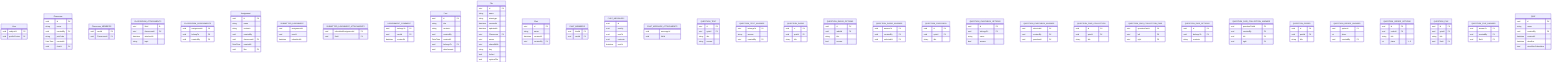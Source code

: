 erDiagram

        User {
            uuid subjectId PK
            uuid profilePicture FK
        }
  

        %% 
        %% CLASSROOM
        %% 
        Classroom {
            uuid id PK
            string name
            uuid createdBy FK
            string joinCode
            DateTime createdAt
            uuid chatId FK
        }

        
        Classroom_MEMBERS {
            uuid userId PK
            uuid ClassroomId FK
        }
        CLASSROOM_ATTACHMENTS {
            uuid fileId fk
            uuid classroomId FK
            datetime attachedAt
            %% topic?
            string topic
        }
        CLASSROOM_ASSIGNMENTS {
            uuid assignmentId FK
            uuid belongTo FK
            uuid createdBy FK
        }



        %% 
        %% ASSIGNMENT
        %% 
        Assignment {
            uuid id PK
            string name
            string contents
            uuid createdBy
            uuid classroomId FK
            DateTime createdAt
            uuid files FK
        }

        SUBMITTED_ASIGNMENT {
            uuid assignmentId
            uuid userId
            datetime submittedAt
        }
        SUBMITTED_ASIGNMENT_ATTACHMENTS {
            uuid submittedAssignmentId FK
            uuid fileId FK
        }

        %% A table that contains all the comments made under an assignment these are public to everyone
        ASSIGNMENT_COMMENT {
            uuid belongsTo FK
            uuid userId FK
            datetime createdAt

        }

        Post {
            uuid id PK
            string title
            %% markdown contents
            string contents
            uuid createdBy
            DateTime createdAt
            %% which classroom does the post belong to
            uuid belongsTo FK
            uuid attachments
        }


        %% 
        %% FILE
        %% 
        File {
            uuid id PK
            string name
            string mimetype
            datetime createdAt
            datetime updatedAt
            uuid Classroom FK
            uuid owner
            uuid sharedWith
            string key
            %% if user attaches it to a quiz or assignment the system locks the file so it cannot be edited after submission
            bool locked 
            bool systemFile
        }

        %% 
        %% CHAT
        %% 
        Chat {
            uuid id PK
            string name
            datetime createdAt
            uuid createdBy FK
        }

        CHAT_MEMBERS {
            uuid chatId FK
            uuid userId FK
        }

        CHAT_MESSAGES {
            uuid id
            uuid sentBy
            uuid sentTo
            uuid contents
            datetime sentAt
        }

        CHAT_MESSAGE_ATTACHMENTS {
            uuid messageId
            uuid fileId

        }


        %% 
        %% QUESTIONS/QUIZ
        %% 
        QUESTION_TEXT {
            uuid id PK
            uuid quizId FK
            string title
            string answer
        }
        QUESTION_TEXT_ANSWER {
            uuid belongsTo FK
            string answer
            uuid createdBy FK
        }
   

        QUESTION_RADIO {
            uuid id PK
            uuid quizId FK
            string title
        }
        QUESTION_RADIO_OPTIONS {
            uuid id PK
            uuid radioId FK
            string title
            bool answer
        }
        QUESTION_RADIO_ANSWER {
            %% The quiz question this answer is replyting to
            uuid answerTo FK
            %% user.id
            uuid createdBy FK
            %% option selected by the user (question_radio_options.id)
            uuid selectedId FK

        }


        QUESTION_CHECKBOX {
            uuid id PK
            uuid quizId FK
            string title
        }
        QUESTION_CHECKBOX_OPTIONS {
            uuid id PK
            uuid belongsTo FK
            string name
            bool answer
        }
        QUESTION_CHECKBOX_ANSWER {
            %% selected = question_checkbox_options.id
            uuid selectedId FK
            %% user.id
            uuid createdBy FK
            %% question_checkbox.id
            uuid questionId FK
        }

        QUESTION_PAIR_COLLECTION {
            uuid id PK
            uuid quizId FK
            string title
        }
        QUESTION_PAIR_COLLECTION_PAIR {
            uuid questionPairId FK
            uuid left FK
            uuid right FK
        }

        QUESTION_PAIR_OPTIONS {
            uuid id PK
            uuid belongsTo FK
            string contents
        }

        QUESTION_PAIR_COLLECTION_ANSWER {
            uuid questionPairId FK
            uuid createdBy FK
            uuid left FK
            uuid right FK
        }

        QUESTION_ORDER {
            uuid id PK
            uuid quizId FK
            string title
        }
        QUESTION_ORDER_ANSWER {
            uuid optionId FK
            int place
            uuid createdBy FK
        }

        QUESTION_ORDER_OPTIONS {
            uuid id PK
            uuid orderId FK
            string title
            int place "1...3"
        }

        QUESTION_FILE {
            uuid id PK
            uuid quizId FK
            string title
            uuid fileId FK
        }
        QUESTION_FILE_ANSWER {
            uuid answerTo FK
            uuid createdBy FK
            uuid fileId FK
        }

     
        QUIZ {
            uuid id PK
            string name
            uuid createdBy FK
            datetime createdAt
            datetime deadline
            %% whether the user can view the results after they have submitted it
            %% false = only can view if everyone has finished i t
            bool viewAfterSubmittion
        }
        %% TODO comments for post
        %% TODO groups for assignments
        %% TODO chat for assignment groups